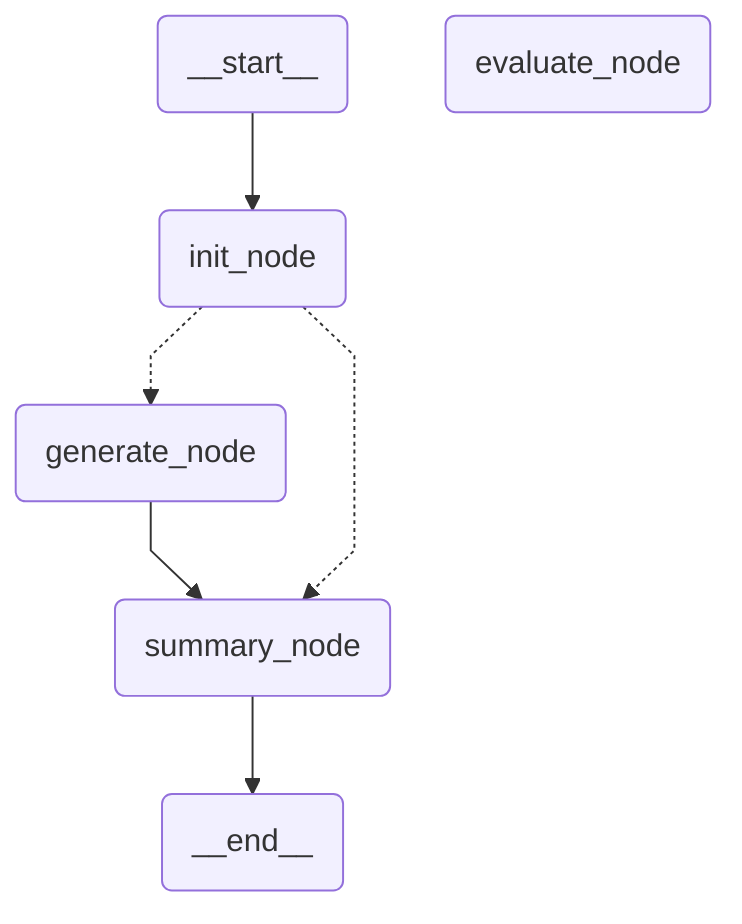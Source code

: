 ---
config:
  flowchart:
    curve: linear
---
graph TD;
	__start__(<p>__start__</p>)
	init_node(init_node)
	generate_node(generate_node)
	summary_node(summary_node)
	evaluate_node(evaluate_node)
	__end__(<p>__end__</p>)
	__start__ --> init_node;
	generate_node --> summary_node;
	init_node -.-> generate_node;
	init_node -.-> summary_node;
	summary_node --> __end__;
	classDef default fill:#f2f0ff,line-height:1.2
	classDef first fill-opacity:0
	classDef last fill:#bfb6fc